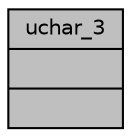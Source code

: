 digraph "uchar_3"
{
  edge [fontname="Helvetica",fontsize="10",labelfontname="Helvetica",labelfontsize="10"];
  node [fontname="Helvetica",fontsize="10",shape=record];
  Node1 [label="{uchar_3\n||}",height=0.2,width=0.4,color="black", fillcolor="grey75", style="filled", fontcolor="black"];
}
